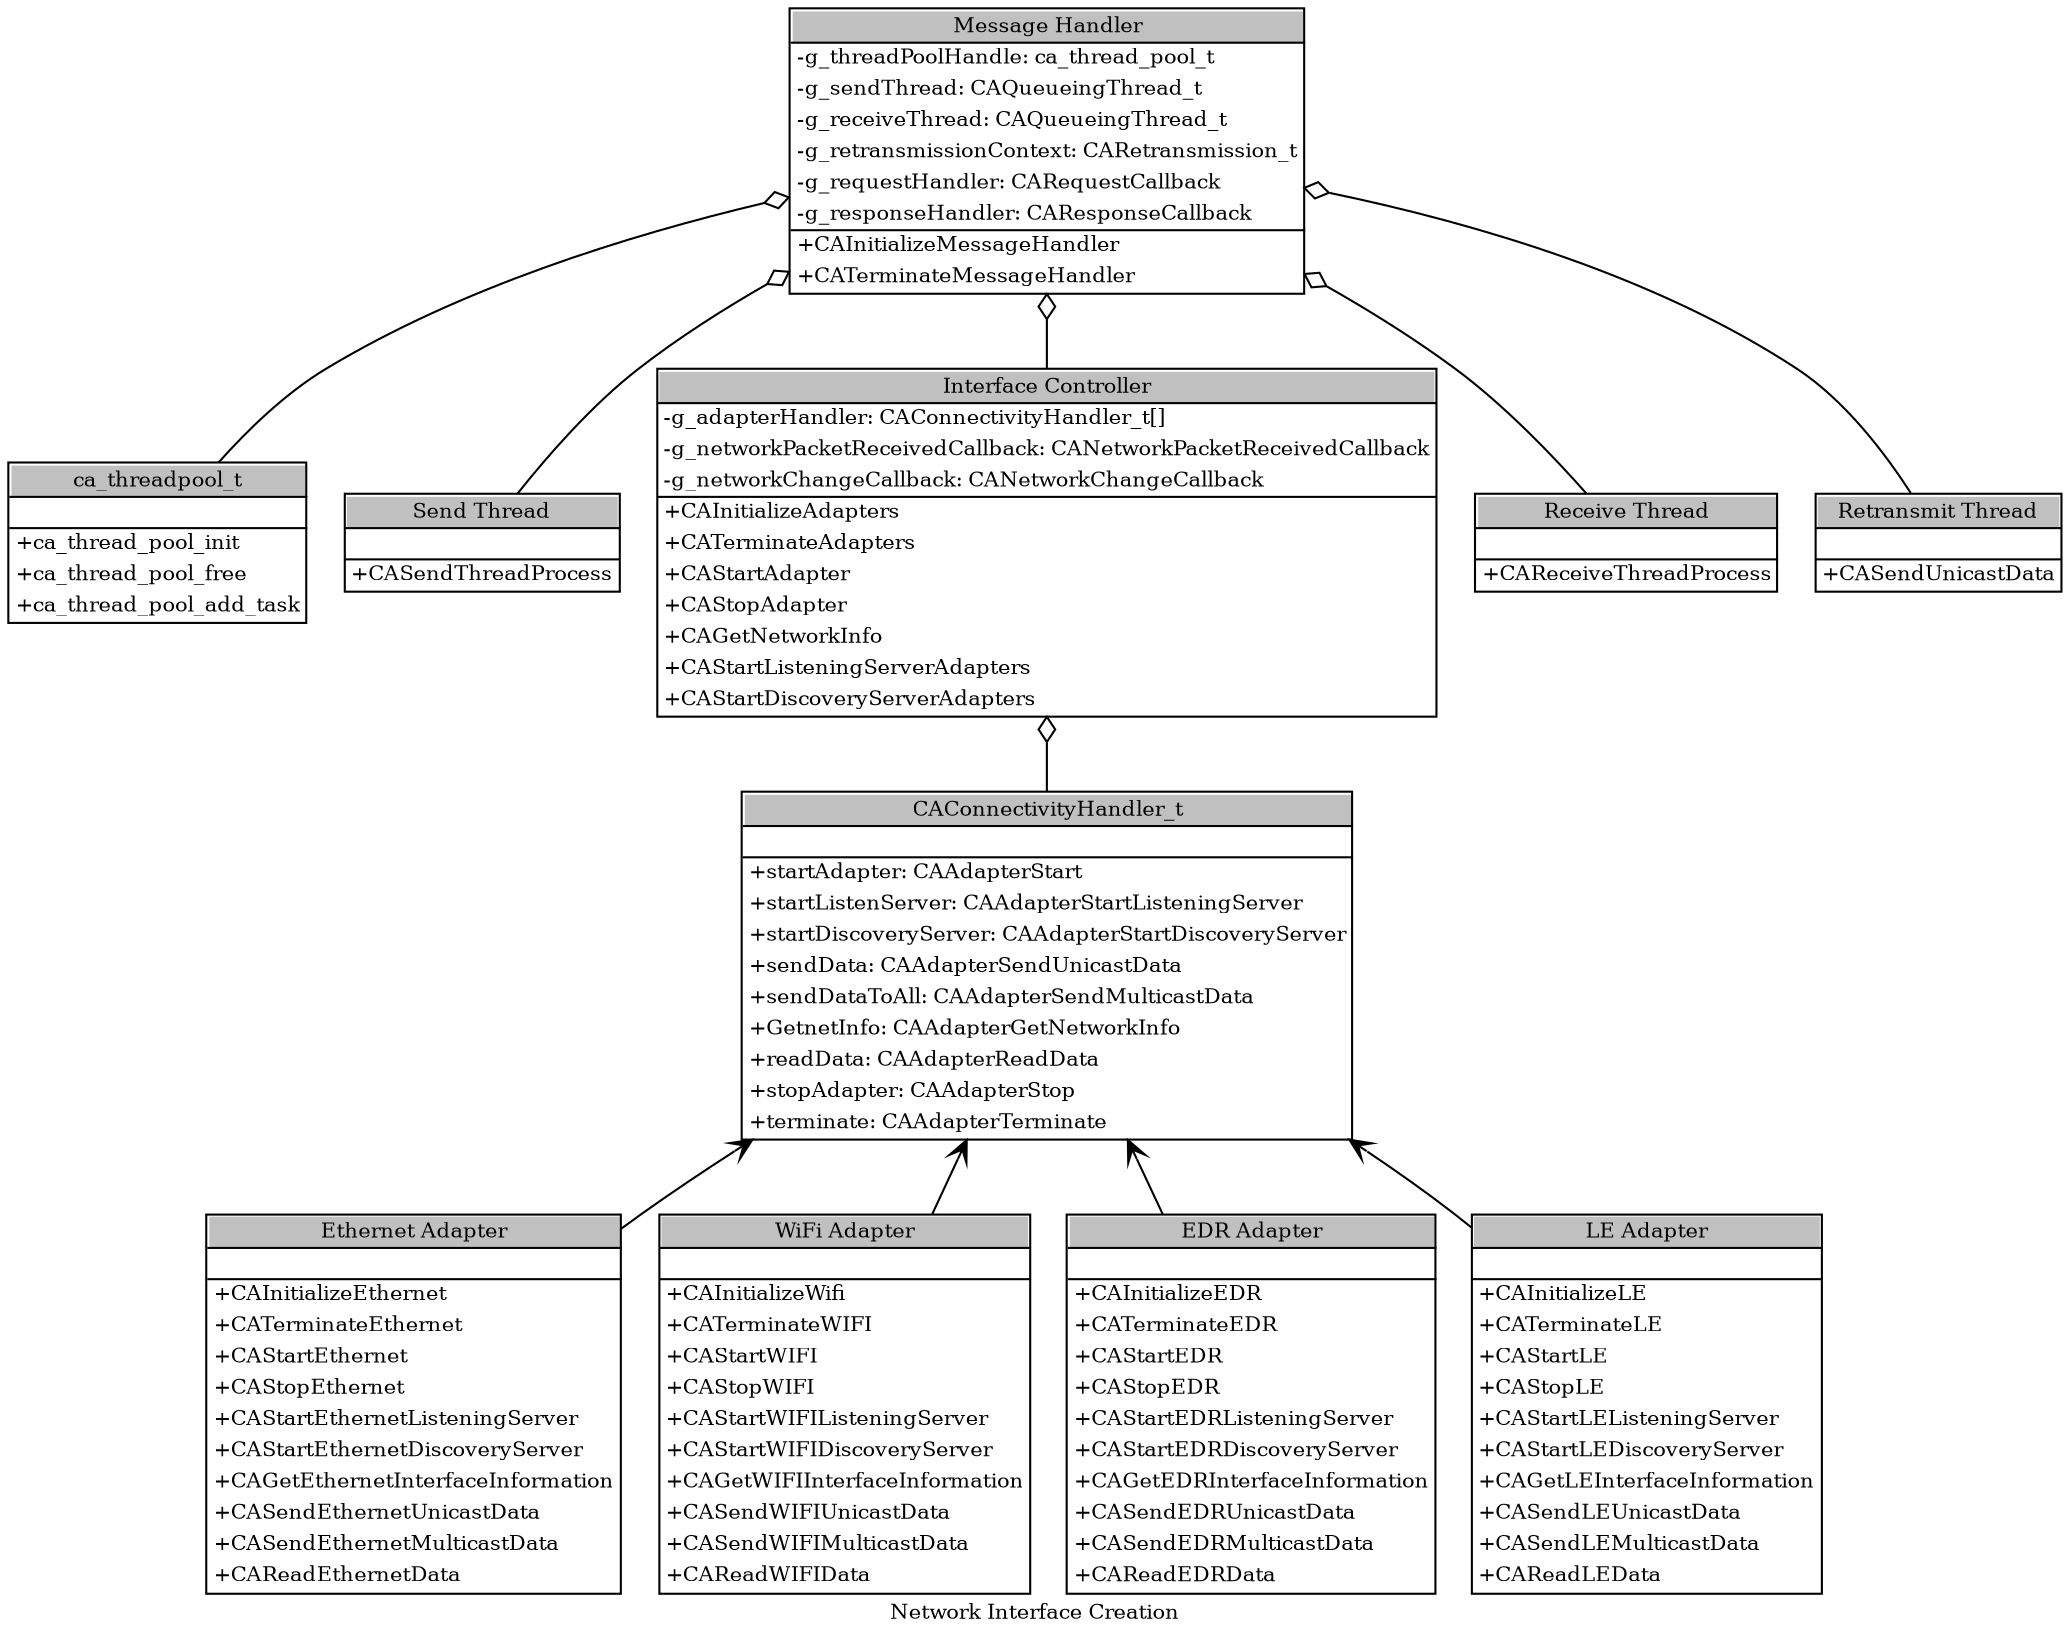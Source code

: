//******************************************************************
//
// Copyright 2015 Samsung Electronics All Rights Reserved.
//
//-=-=-=-=-=-=-=-=-=-=-=-=-=-=-=-=-=-=-=-=-=-=-=-=-=-=-=-=-=-=-=-=
//
// Licensed under the Apache License, Version 2.0 (the "License");
// you may not use this file except in compliance with the License.
// You may obtain a copy of the License at
//
//      http://www.apache.org/licenses/LICENSE-2.0
//
// Unless required by applicable law or agreed to in writing, software
// distributed under the License is distributed on an "AS IS" BASIS,
// WITHOUT WARRANTIES OR CONDITIONS OF ANY KIND, either express or implied.
// See the License for the specific language governing permissions and
// limitations under the License.
//
//-=-=-=-=-=-=-=-=-=-=-=-=-=-=-=-=-=-=-=-=-=-=-=-=-=-=-=-=-=-=-=-=

digraph G {
    label = "Network Interface Creation";
    fontsize = 10;

    edge [
        fontsize = 10
    ]

    node [
        fontsize = 10,
    ]

 // ----

    msg_handler [
        shape = none
        margin = 0
        label = <<table border="1" cellspacing="0" cellborder="0">
                    <tr><td port="a" tooltip="Message Handler" bgcolor="gray">Message Handler</td></tr>
                    <hr/>
                    <tr><td align="left" href="\ref g_threadPoolHandle" tooltip="-g_threadPoolHandle: ca_thread_pool_t">-g_threadPoolHandle: ca_thread_pool_t</td></tr>
                    <tr><td align="left" href="\ref g_sendThread" tooltip="-g_sendThread: CAQueueingThread_t">-g_sendThread: CAQueueingThread_t</td></tr>
                    <tr><td align="left" href="\ref g_receiveThread" tooltip="-g_receiveThread: CAQueueingThread_t">-g_receiveThread: CAQueueingThread_t</td></tr>
                    <tr><td align="left" href="\ref g_retransmissionContext" tooltip="-g_retransmissionContext: CARetransmission_t">-g_retransmissionContext: CARetransmission_t</td></tr>
                    <tr><td align="left" href="\ref g_requestHandler" tooltip="-g_requestHandler: CARequestCallback">-g_requestHandler: CARequestCallback</td></tr>
                    <tr><td align="left" href="\ref g_responseHandler" tooltip="-g_responseHandler: CAResponseCallback">-g_responseHandler: CAResponseCallback</td></tr>
                    <hr/>
                    <tr><td align="left" href="\ref CAInitializeMessageHandler()" tooltip="+CAInitializeMessageHandler">+CAInitializeMessageHandler</td></tr>
                    <tr><td align="left" href="\ref CATerminateMessageHandler()" tooltip="+CATerminateMessageHandler">+CATerminateMessageHandler</td></tr>
                </table>>
    ]

    threadpool [
        shape = none
        margin = 0
        label = <<table border="1" cellspacing="0" cellborder="0">
                    <tr><td href="\ref ca_thread_pool_t" tooltip="ca_threadpool_t" bgcolor="gray">ca_threadpool_t</td></tr>
                    <hr/>
                    <tr><td> </td></tr>
                    <hr/>
                    <tr><td align="left" href="\ref ca_thread_pool_init()" tooltip="+ca_thread_pool_init">+ca_thread_pool_init</td></tr>
                    <tr><td align="left" href="\ref ca_thread_pool_free()" tooltip="+ca_thread_pool_free">+ca_thread_pool_free</td></tr>
                    <tr><td align="left" href="\ref ca_thread_pool_add_task()" tooltip="+ca_thread_pool_add_task">+ca_thread_pool_add_task</td></tr>
                </table>>
    ]


    thread_out [
        shape = none
        margin = 0
        label = <<table border="1" cellspacing="0" cellborder="0">
                    <tr><td href="\ref CASendThreadProcess()" tooltip="Send Thread" bgcolor="gray">Send Thread</td></tr>
                    <hr/>
                    <tr><td> </td></tr>
                    <hr/>
                    <tr><td align="left" href="\ref CASendThreadProcess()" tooltip="+CASendThreadProcess">+CASendThreadProcess</td></tr>
                </table>>
    ]

    thread_in [
        shape = none
        margin = 0
        label = <<table border="1" cellspacing="0" cellborder="0">
                    <tr><td href="\ref CAReceiveThreadProcess()" tooltip="Receive Thread" bgcolor="gray">Receive Thread</td></tr>
                    <hr/>
                    <tr><td> </td></tr>
                    <hr/>
                    <tr><td align="left" href="\ref CAReceiveThreadProcess()" tooltip="+CAReceiveThreadProcess">+CAReceiveThreadProcess</td></tr>
                </table>>
    ]

    thread_retrans [
        shape = none
        margin = 0
        label = <<table border="1" cellspacing="0" cellborder="0">
                    <tr><td href="\ref CASendUnicastData()" tooltip="Retransmit Thread" bgcolor="gray">Retransmit Thread</td></tr>
                    <hr/>
                    <tr><td> </td></tr>
                    <hr/>
                    <tr><td align="left" href="\ref CASendUnicastData()" tooltip="+CASendUnicastData">+CASendUnicastData</td></tr>
                </table>>
    ]

    control [
        tooltip = "Interface Controller",
        label = "{Interface Controller| +CAInitializeAdapters()\l\n \n }",
        URL = "\ref CAInitializeAdapters()"


        shape = none
        margin = 0
        label = <<table border="1" cellspacing="0" cellborder="0">
                    <tr><td href="\ref CAInitializeAdapters()" tooltip="Interface Controller" bgcolor="gray">Interface Controller</td></tr>
                    <hr/>
                    <tr><td align="left" href="\ref g_adapterHandler" tooltip="-g_adapterHandler: CAConnectivityHandler_t[]">-g_adapterHandler: CAConnectivityHandler_t[]</td></tr>
                    <tr><td align="left" href="\ref g_networkPacketReceivedCallback" tooltip="-g_networkPacketReceivedCallback: CANetworkPacketReceivedCallback">-g_networkPacketReceivedCallback: CANetworkPacketReceivedCallback</td></tr>

                    <tr><td align="left" href="\ref g_networkChangeCallback" tooltip="-g_networkChangeCallback: CANetworkChangeCallback">-g_networkChangeCallback: CANetworkChangeCallback</td></tr>
                    <hr/>
                    <tr><td align="left" href="\ref CAInitializeAdapters()" tooltip="+CAInitializeAdapters">+CAInitializeAdapters</td></tr>
                    <tr><td align="left" href="\ref CATerminateAdapters()" tooltip="+CATerminateAdapters">+CATerminateAdapters</td></tr>
                    <tr><td align="left" href="\ref CAStartAdapter()" tooltip="+CAStartAdapter">+CAStartAdapter</td></tr>
                    <tr><td align="left" href="\ref CAStopAdapter()" tooltip="+CAStopAdapter">+CAStopAdapter</td></tr>
                    <tr><td align="left" href="\ref CAGetNetworkInfo()" tooltip="+CAGetNetworkInfo">+CAGetNetworkInfo</td></tr>
                    <tr><td align="left" href="\ref CAStartListeningServerAdapters()" tooltip="+CAStartListeningServerAdapters">+CAStartListeningServerAdapters</td></tr>
                    <tr><td align="left" href="\ref CAStartDiscoveryServerAdapters()" tooltip="+CAStartDiscoveryServerAdapters">+CAStartDiscoveryServerAdapters</td></tr>
                </table>>
    ]


    conn_handler [
        shape = none
        margin = 0
        label = <<table border="1" cellspacing="0" cellborder="0">
                    <tr><td href="\ref CAConnectivityHandler_t" tooltip="CAConnectivityHandler_t" bgcolor="gray">CAConnectivityHandler_t</td></tr>
                    <hr/>
                    <tr><td> </td></tr>
                    <hr/>
                    <tr><td align="left" href="\ref CAConnectivityHandler_t::startAdapter" tooltip="+startAdapter: CAAdapterStart">+startAdapter: CAAdapterStart</td></tr>
                    <tr><td align="left" href="\ref CAConnectivityHandler_t::startListenServer" tooltip="+startListenServer: CAAdapterStartListeningServer">+startListenServer: CAAdapterStartListeningServer</td></tr>
                    <tr><td align="left" href="\ref CAConnectivityHandler_t::startDiscoveryServer" tooltip="+startDiscoveryServer: CAAdapterStartDiscoveryServer">+startDiscoveryServer: CAAdapterStartDiscoveryServer</td></tr>
                    <tr><td align="left" href="\ref CAConnectivityHandler_t::sendData" tooltip="+sendData: CAAdapterSendUnicastData">+sendData: CAAdapterSendUnicastData</td></tr>
                    <tr><td align="left" href="\ref CAConnectivityHandler_t::sendDataToAll" tooltip="+sendDataToAll: CAAdapterSendMulticastData">+sendDataToAll: CAAdapterSendMulticastData</td></tr>
                    <tr><td align="left" href="\ref CAConnectivityHandler_t::GetnetInfo" tooltip="+GetnetInfo: CAAdapterGetNetworkInfo">+GetnetInfo: CAAdapterGetNetworkInfo</td></tr>
                    <tr><td align="left" href="\ref CAConnectivityHandler_t::readData" tooltip="+readData: CAAdapterReadData">+readData: CAAdapterReadData</td></tr>
                    <tr><td align="left" href="\ref CAConnectivityHandler_t::stopAdapter" tooltip="+stopAdapter: CAAdapterStop">+stopAdapter: CAAdapterStop</td></tr>
                    <tr><td align="left" href="\ref CAConnectivityHandler_t::terminate" tooltip="+terminate: CAAdapterTerminate">+terminate: CAAdapterTerminate</td></tr>
                </table>>


    ]

    adapt01 [
        shape = none
        margin = 0
        label = <<table border="1" cellspacing="0" cellborder="0">
                    <tr><td href="\ref CAInitializeEthernet" tooltip="Ethernet Adapter" bgcolor="gray">Ethernet Adapter</td></tr>
                    <hr/>
                    <tr><td> </td></tr>
                    <hr/>
                    <tr><td align="left" href="\ref CAInitializeEthernet" tooltip="+CAInitializeEthernet">+CAInitializeEthernet</td></tr>
                    <tr><td align="left" href="\ref CATerminateEthernet()" tooltip="+CATerminateEthernet">+CATerminateEthernet</td></tr>
                    <tr><td align="left" href="\ref CAStartEthernet()" tooltip="+CAStartEthernet">+CAStartEthernet</td></tr>
                    <tr><td align="left" href="\ref CAStopEthernet()" tooltip="+CAStopEthernet">+CAStopEthernet</td></tr>
                    <tr><td align="left" href="\ref CAStartEthernetListeningServer()" tooltip="+CAStartEthernetListeningServer">+CAStartEthernetListeningServer</td></tr>
                    <tr><td align="left" href="\ref CAStartEthernetDiscoveryServer()" tooltip="+CAStartEthernetDiscoveryServer">+CAStartEthernetDiscoveryServer</td></tr>
                    <tr><td align="left" href="\ref CAGetEthernetInterfaceInformation" tooltip="+CAGetEthernetInterfaceInformation">+CAGetEthernetInterfaceInformation</td></tr>
                    <tr><td align="left" href="\ref CASendEthernetUnicastData()" tooltip="+CASendEthernetUnicastData">+CASendEthernetUnicastData</td></tr>
                    <tr><td align="left" href="\ref CASendEthernetMulticastData()" tooltip="+CASendEthernetMulticastData">+CASendEthernetMulticastData</td></tr>
                    <tr><td align="left" href="\ref CAReadEthernetData()" tooltip="+CAReadEthernetData">+CAReadEthernetData</td></tr>
                </table>>
    ]

    adapt02 [
        tooltip = "WiFi Adapter",
        label = "{WiFi Adapter| +CAInitializeWifi()\l\n \n }",
        URL = "\ref CAInitializeWifi()"

        shape = none
        margin = 0
        label = <<table border="1" cellspacing="0" cellborder="0">
                    <tr><td href="\ref CAInitializeWifi" tooltip="WiFi Adapter" bgcolor="gray">WiFi Adapter</td></tr>
                    <hr/>
                    <tr><td> </td></tr>
                    <hr/>
                    <tr><td align="left" href="\ref CAInitializeWifi()" tooltip="+CAInitializeWifi">+CAInitializeWifi</td></tr>
                    <tr><td align="left" href="\ref CATerminateWIFI()" tooltip="+CATerminateWIFI">+CATerminateWIFI</td></tr>
                    <tr><td align="left" href="\ref CAStartWIFI()" tooltip="+CAStartWIFI">+CAStartWIFI</td></tr>
                    <tr><td align="left" href="\ref CAStopWIFI()" tooltip="+CAStopWIFI">+CAStopWIFI</td></tr>
                    <tr><td align="left" href="\ref CAStartWIFIListeningServer()" tooltip="+CAStartWIFIListeningServer">+CAStartWIFIListeningServer</td></tr>
                    <tr><td align="left" href="\ref CAStartWIFIDiscoveryServer()" tooltip="+CAStartWIFIDiscoveryServer">+CAStartWIFIDiscoveryServer</td></tr>
                    <tr><td align="left" href="\ref CAGetWIFIInterfaceInformation()" tooltip="+CAGetWIFIInterfaceInformation">+CAGetWIFIInterfaceInformation</td></tr>
                    <tr><td align="left" href="\ref CASendWIFIUnicastData()" tooltip="+CASendWIFIUnicastData">+CASendWIFIUnicastData</td></tr>
                    <tr><td align="left" href="\ref CASendWIFIMulticastData()" tooltip="+CASendWIFIMulticastData">+CASendWIFIMulticastData</td></tr>
                    <tr><td align="left" href="\ref CAReadWIFIData()" tooltip="+CAReadWIFIData">+CAReadWIFIData</td></tr>
                </table>>
    ]

    adapt03 [
        tooltip = "EDR Adapter",
        label = "{EDR Adapter| +CAInitializeEDR()\l\n \n }",
        URL = "\ref CAInitializeEDR()"

        shape = none
        margin = 0
        label = <<table border="1" cellspacing="0" cellborder="0">
                    <tr><td href="\ref CAInitializeEDR" tooltip="EDR Adapter" bgcolor="gray">EDR Adapter</td></tr>
                    <hr/>
                    <tr><td> </td></tr>
                    <hr/>
                    <tr><td align="left" href="\ref CAInitializeEDR" tooltip="+CAInitializeEDR">+CAInitializeEDR</td></tr>
                    <tr><td align="left" href="\ref CATerminateEDR()" tooltip="+CATerminateEDR">+CATerminateEDR</td></tr>
                    <tr><td align="left" href="\ref CAStartEDR()" tooltip="+CAStartEDR">+CAStartEDR</td></tr>
                    <tr><td align="left" href="\ref CAStopEDR()" tooltip="+CAStopEDR">+CAStopEDR</td></tr>
                    <tr><td align="left" href="\ref CAStartEDRListeningServer()" tooltip="+CAStartEDRListeningServer">+CAStartEDRListeningServer</td></tr>
                    <tr><td align="left" href="\ref CAStartEDRDiscoveryServer()" tooltip="+CAStartEDRDiscoveryServer">+CAStartEDRDiscoveryServer</td></tr>
                    <tr><td align="left" href="\ref CAGetEDRInterfaceInformation" tooltip="+CAGetEDRInterfaceInformation">+CAGetEDRInterfaceInformation</td></tr>
                    <tr><td align="left" href="\ref CASendEDRUnicastData()" tooltip="+CASendEDRUnicastData">+CASendEDRUnicastData</td></tr>
                    <tr><td align="left" href="\ref CASendEDRMulticastData()" tooltip="+CASendEDRMulticastData">+CASendEDRMulticastData</td></tr>
                    <tr><td align="left" href="\ref CAReadEDRData()" tooltip="+CAReadEDRData">+CAReadEDRData</td></tr>
                </table>>
    ]

    adapt04 [
        tooltip = "LE Adapter",
        label = "{LE Adapter| +CAInitializeLE()\l\n \n }",
        URL = "\ref CAInitializeLE()"

        shape = none
        margin = 0
        label = <<table border="1" cellspacing="0" cellborder="0">
                    <tr><td href="\ref CAInitializeLE" tooltip="LE Adapter" bgcolor="gray">LE Adapter</td></tr>
                    <hr/>
                    <tr><td> </td></tr>
                    <hr/>
                    <tr><td align="left" href="\ref CAInitializeLE()" tooltip="+CAInitializeLE">+CAInitializeLE</td></tr>
                    <tr><td align="left" href="\ref CATerminateLE()" tooltip="+CATerminateLE">+CATerminateLE</td></tr>
                    <tr><td align="left" href="\ref CAStartLE()" tooltip="+CAStartLE">+CAStartLE</td></tr>
                    <tr><td align="left" href="\ref CAStopLE" tooltip="+CAStopLE">+CAStopLE</td></tr>
                    <tr><td align="left" href="\ref CAStartLEListeningServer()" tooltip="+CAStartLEListeningServer">+CAStartLEListeningServer</td></tr>
                    <tr><td align="left" href="\ref CAStartLEDiscoveryServer()" tooltip="+CAStartLEDiscoveryServer">+CAStartLEDiscoveryServer</td></tr>
                    <tr><td align="left" href="\ref CAGetLEInterfaceInformation()" tooltip="+CAGetLEInterfaceInformation">+CAGetLEInterfaceInformation</td></tr>
                    <tr><td align="left" href="\ref CASendLEUnicastData()" tooltip="+CASendLEUnicastData">+CASendLEUnicastData</td></tr>
                    <tr><td align="left" href="\ref CASendLEMulticastData()" tooltip="+CASendLEMulticastData">+CASendLEMulticastData</td></tr>
                    <tr><td align="left" href="\ref CAReadLEData()" tooltip="+CAReadLEData">+CAReadLEData</td></tr>
                </table>>
    ]


    // UML Inheritance relationships
    edge [
        arrowtail = open,
        dir = back
    ]

    {
        conn_handler -> adapt01
        conn_handler -> adapt02
        conn_handler -> adapt03
        conn_handler -> adapt04
    }

    // UML Aggregation relationships
    edge [
        arrowtail = odiamond,
        dir = back
    ]

    msg_handler -> control
    msg_handler -> threadpool
    msg_handler -> thread_out
    msg_handler -> thread_in
    msg_handler -> thread_retrans
    control -> conn_handler


    // Additional 'layout' tweaks
    {rank = same control threadpool thread_out thread_in thread_retrans}
    edge [
        style = invis
    ]
    threadpool -> thread_out -> control -> thread_in -> thread_retrans
}
